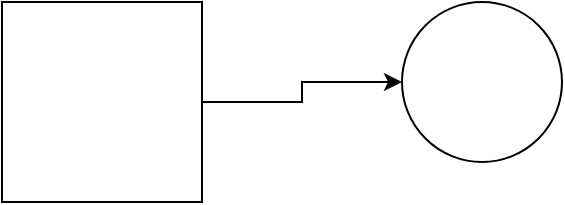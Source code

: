 <mxfile version="25.0.3">
  <diagram name="第 1 页" id="UBGIOIXoP9ZaqVt6LNQu">
    <mxGraphModel dx="1050" dy="522" grid="1" gridSize="10" guides="1" tooltips="1" connect="1" arrows="1" fold="1" page="1" pageScale="1" pageWidth="827" pageHeight="1169" math="0" shadow="0">
      <root>
        <mxCell id="0" />
        <mxCell id="1" parent="0" />
        <mxCell id="UBgT2zfrUi7T37i5VJWM-3" style="edgeStyle=orthogonalEdgeStyle;rounded=0;orthogonalLoop=1;jettySize=auto;html=1;" edge="1" parent="1" source="UBgT2zfrUi7T37i5VJWM-1" target="UBgT2zfrUi7T37i5VJWM-2">
          <mxGeometry relative="1" as="geometry" />
        </mxCell>
        <mxCell id="UBgT2zfrUi7T37i5VJWM-1" value="" style="whiteSpace=wrap;html=1;aspect=fixed;" vertex="1" parent="1">
          <mxGeometry x="80" y="190" width="100" height="100" as="geometry" />
        </mxCell>
        <mxCell id="UBgT2zfrUi7T37i5VJWM-2" value="" style="ellipse;whiteSpace=wrap;html=1;aspect=fixed;" vertex="1" parent="1">
          <mxGeometry x="280" y="190" width="80" height="80" as="geometry" />
        </mxCell>
      </root>
    </mxGraphModel>
  </diagram>
</mxfile>
